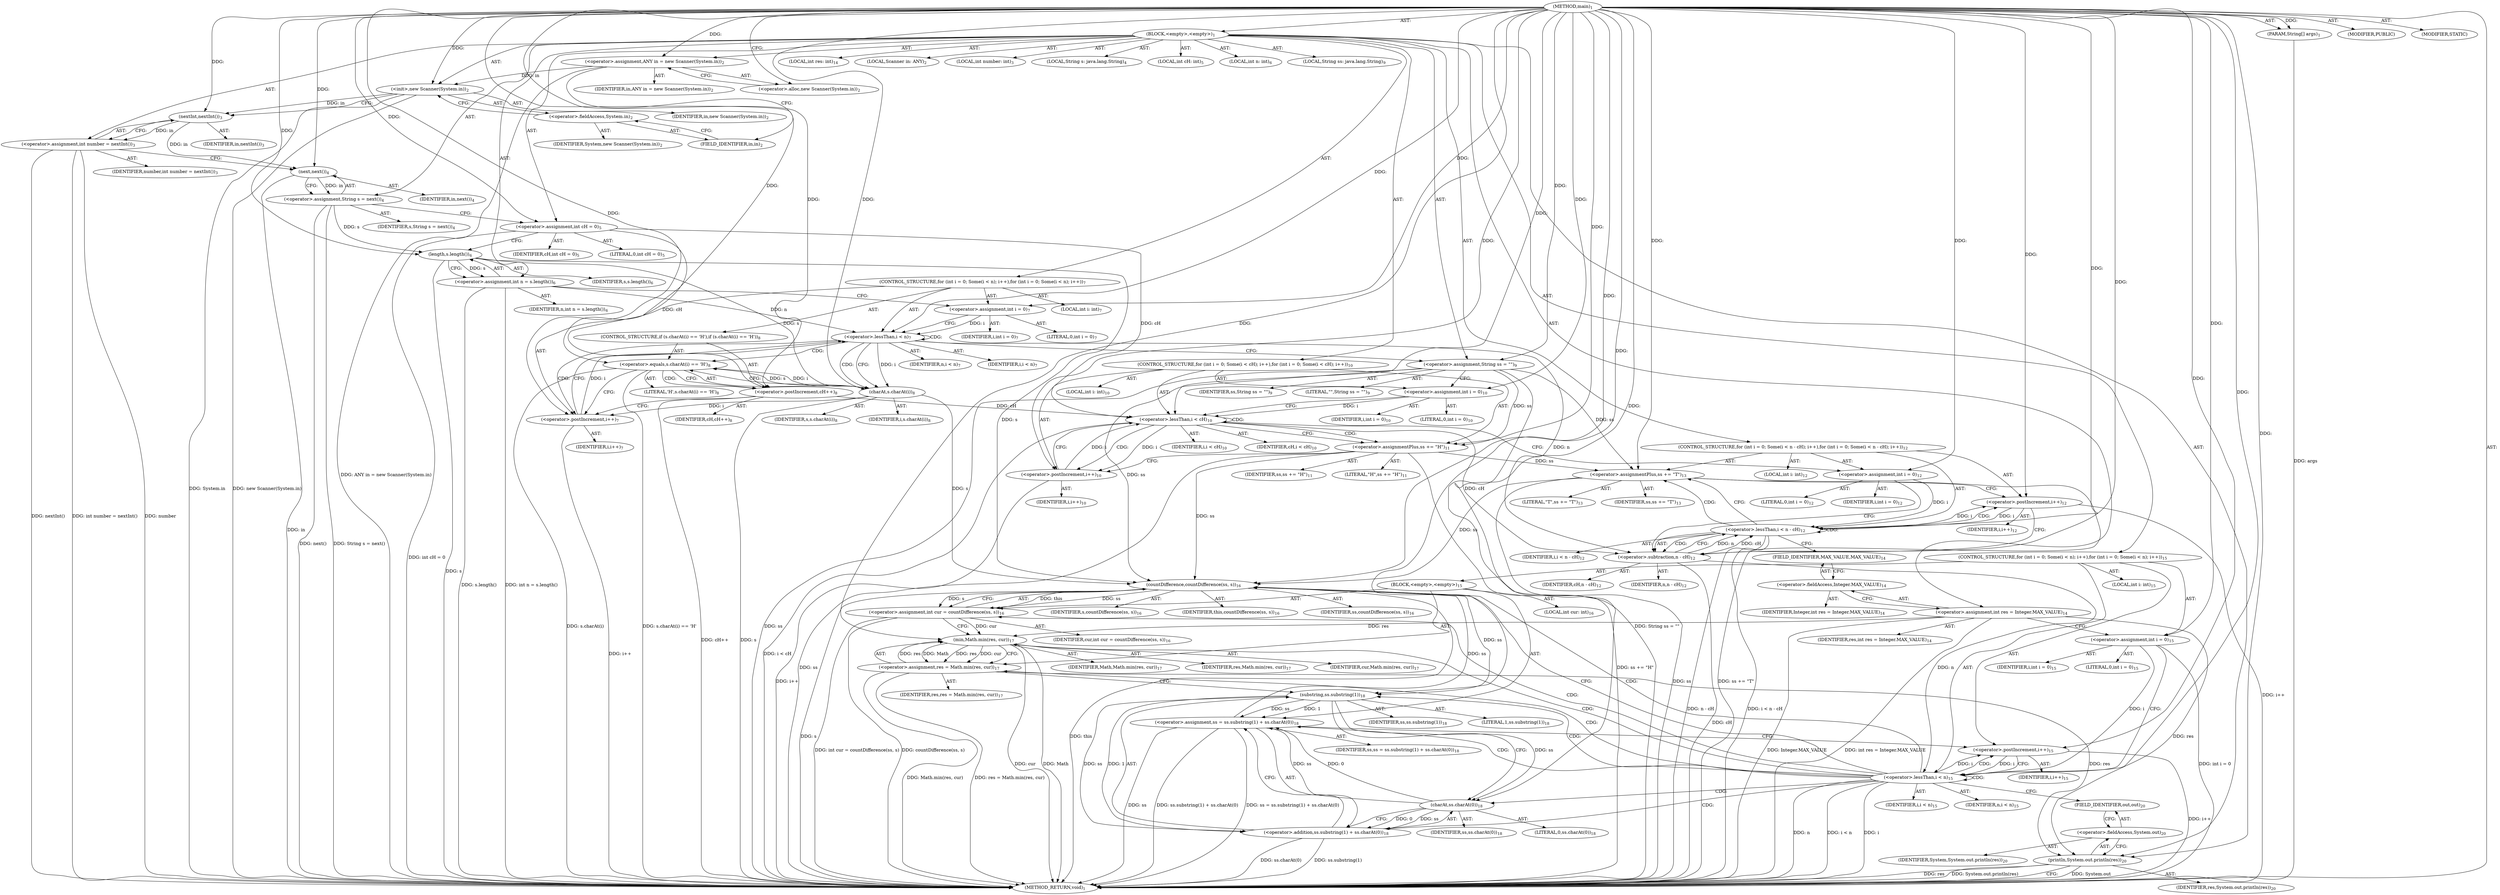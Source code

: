 digraph "main" {  
"19" [label = <(METHOD,main)<SUB>1</SUB>> ]
"20" [label = <(PARAM,String[] args)<SUB>1</SUB>> ]
"21" [label = <(BLOCK,&lt;empty&gt;,&lt;empty&gt;)<SUB>1</SUB>> ]
"4" [label = <(LOCAL,Scanner in: ANY)<SUB>2</SUB>> ]
"22" [label = <(&lt;operator&gt;.assignment,ANY in = new Scanner(System.in))<SUB>2</SUB>> ]
"23" [label = <(IDENTIFIER,in,ANY in = new Scanner(System.in))<SUB>2</SUB>> ]
"24" [label = <(&lt;operator&gt;.alloc,new Scanner(System.in))<SUB>2</SUB>> ]
"25" [label = <(&lt;init&gt;,new Scanner(System.in))<SUB>2</SUB>> ]
"3" [label = <(IDENTIFIER,in,new Scanner(System.in))<SUB>2</SUB>> ]
"26" [label = <(&lt;operator&gt;.fieldAccess,System.in)<SUB>2</SUB>> ]
"27" [label = <(IDENTIFIER,System,new Scanner(System.in))<SUB>2</SUB>> ]
"28" [label = <(FIELD_IDENTIFIER,in,in)<SUB>2</SUB>> ]
"29" [label = <(LOCAL,int number: int)<SUB>3</SUB>> ]
"30" [label = <(&lt;operator&gt;.assignment,int number = nextInt())<SUB>3</SUB>> ]
"31" [label = <(IDENTIFIER,number,int number = nextInt())<SUB>3</SUB>> ]
"32" [label = <(nextInt,nextInt())<SUB>3</SUB>> ]
"33" [label = <(IDENTIFIER,in,nextInt())<SUB>3</SUB>> ]
"34" [label = <(LOCAL,String s: java.lang.String)<SUB>4</SUB>> ]
"35" [label = <(&lt;operator&gt;.assignment,String s = next())<SUB>4</SUB>> ]
"36" [label = <(IDENTIFIER,s,String s = next())<SUB>4</SUB>> ]
"37" [label = <(next,next())<SUB>4</SUB>> ]
"38" [label = <(IDENTIFIER,in,next())<SUB>4</SUB>> ]
"39" [label = <(LOCAL,int cH: int)<SUB>5</SUB>> ]
"40" [label = <(&lt;operator&gt;.assignment,int cH = 0)<SUB>5</SUB>> ]
"41" [label = <(IDENTIFIER,cH,int cH = 0)<SUB>5</SUB>> ]
"42" [label = <(LITERAL,0,int cH = 0)<SUB>5</SUB>> ]
"43" [label = <(LOCAL,int n: int)<SUB>6</SUB>> ]
"44" [label = <(&lt;operator&gt;.assignment,int n = s.length())<SUB>6</SUB>> ]
"45" [label = <(IDENTIFIER,n,int n = s.length())<SUB>6</SUB>> ]
"46" [label = <(length,s.length())<SUB>6</SUB>> ]
"47" [label = <(IDENTIFIER,s,s.length())<SUB>6</SUB>> ]
"48" [label = <(CONTROL_STRUCTURE,for (int i = 0; Some(i &lt; n); i++),for (int i = 0; Some(i &lt; n); i++))<SUB>7</SUB>> ]
"49" [label = <(LOCAL,int i: int)<SUB>7</SUB>> ]
"50" [label = <(&lt;operator&gt;.assignment,int i = 0)<SUB>7</SUB>> ]
"51" [label = <(IDENTIFIER,i,int i = 0)<SUB>7</SUB>> ]
"52" [label = <(LITERAL,0,int i = 0)<SUB>7</SUB>> ]
"53" [label = <(&lt;operator&gt;.lessThan,i &lt; n)<SUB>7</SUB>> ]
"54" [label = <(IDENTIFIER,i,i &lt; n)<SUB>7</SUB>> ]
"55" [label = <(IDENTIFIER,n,i &lt; n)<SUB>7</SUB>> ]
"56" [label = <(&lt;operator&gt;.postIncrement,i++)<SUB>7</SUB>> ]
"57" [label = <(IDENTIFIER,i,i++)<SUB>7</SUB>> ]
"58" [label = <(CONTROL_STRUCTURE,if (s.charAt(i) == 'H'),if (s.charAt(i) == 'H'))<SUB>8</SUB>> ]
"59" [label = <(&lt;operator&gt;.equals,s.charAt(i) == 'H')<SUB>8</SUB>> ]
"60" [label = <(charAt,s.charAt(i))<SUB>8</SUB>> ]
"61" [label = <(IDENTIFIER,s,s.charAt(i))<SUB>8</SUB>> ]
"62" [label = <(IDENTIFIER,i,s.charAt(i))<SUB>8</SUB>> ]
"63" [label = <(LITERAL,'H',s.charAt(i) == 'H')<SUB>8</SUB>> ]
"64" [label = <(&lt;operator&gt;.postIncrement,cH++)<SUB>8</SUB>> ]
"65" [label = <(IDENTIFIER,cH,cH++)<SUB>8</SUB>> ]
"66" [label = <(LOCAL,String ss: java.lang.String)<SUB>9</SUB>> ]
"67" [label = <(&lt;operator&gt;.assignment,String ss = &quot;&quot;)<SUB>9</SUB>> ]
"68" [label = <(IDENTIFIER,ss,String ss = &quot;&quot;)<SUB>9</SUB>> ]
"69" [label = <(LITERAL,&quot;&quot;,String ss = &quot;&quot;)<SUB>9</SUB>> ]
"70" [label = <(CONTROL_STRUCTURE,for (int i = 0; Some(i &lt; cH); i++),for (int i = 0; Some(i &lt; cH); i++))<SUB>10</SUB>> ]
"71" [label = <(LOCAL,int i: int)<SUB>10</SUB>> ]
"72" [label = <(&lt;operator&gt;.assignment,int i = 0)<SUB>10</SUB>> ]
"73" [label = <(IDENTIFIER,i,int i = 0)<SUB>10</SUB>> ]
"74" [label = <(LITERAL,0,int i = 0)<SUB>10</SUB>> ]
"75" [label = <(&lt;operator&gt;.lessThan,i &lt; cH)<SUB>10</SUB>> ]
"76" [label = <(IDENTIFIER,i,i &lt; cH)<SUB>10</SUB>> ]
"77" [label = <(IDENTIFIER,cH,i &lt; cH)<SUB>10</SUB>> ]
"78" [label = <(&lt;operator&gt;.postIncrement,i++)<SUB>10</SUB>> ]
"79" [label = <(IDENTIFIER,i,i++)<SUB>10</SUB>> ]
"80" [label = <(&lt;operator&gt;.assignmentPlus,ss += &quot;H&quot;)<SUB>11</SUB>> ]
"81" [label = <(IDENTIFIER,ss,ss += &quot;H&quot;)<SUB>11</SUB>> ]
"82" [label = <(LITERAL,&quot;H&quot;,ss += &quot;H&quot;)<SUB>11</SUB>> ]
"83" [label = <(CONTROL_STRUCTURE,for (int i = 0; Some(i &lt; n - cH); i++),for (int i = 0; Some(i &lt; n - cH); i++))<SUB>12</SUB>> ]
"84" [label = <(LOCAL,int i: int)<SUB>12</SUB>> ]
"85" [label = <(&lt;operator&gt;.assignment,int i = 0)<SUB>12</SUB>> ]
"86" [label = <(IDENTIFIER,i,int i = 0)<SUB>12</SUB>> ]
"87" [label = <(LITERAL,0,int i = 0)<SUB>12</SUB>> ]
"88" [label = <(&lt;operator&gt;.lessThan,i &lt; n - cH)<SUB>12</SUB>> ]
"89" [label = <(IDENTIFIER,i,i &lt; n - cH)<SUB>12</SUB>> ]
"90" [label = <(&lt;operator&gt;.subtraction,n - cH)<SUB>12</SUB>> ]
"91" [label = <(IDENTIFIER,n,n - cH)<SUB>12</SUB>> ]
"92" [label = <(IDENTIFIER,cH,n - cH)<SUB>12</SUB>> ]
"93" [label = <(&lt;operator&gt;.postIncrement,i++)<SUB>12</SUB>> ]
"94" [label = <(IDENTIFIER,i,i++)<SUB>12</SUB>> ]
"95" [label = <(&lt;operator&gt;.assignmentPlus,ss += &quot;T&quot;)<SUB>13</SUB>> ]
"96" [label = <(IDENTIFIER,ss,ss += &quot;T&quot;)<SUB>13</SUB>> ]
"97" [label = <(LITERAL,&quot;T&quot;,ss += &quot;T&quot;)<SUB>13</SUB>> ]
"98" [label = <(LOCAL,int res: int)<SUB>14</SUB>> ]
"99" [label = <(&lt;operator&gt;.assignment,int res = Integer.MAX_VALUE)<SUB>14</SUB>> ]
"100" [label = <(IDENTIFIER,res,int res = Integer.MAX_VALUE)<SUB>14</SUB>> ]
"101" [label = <(&lt;operator&gt;.fieldAccess,Integer.MAX_VALUE)<SUB>14</SUB>> ]
"102" [label = <(IDENTIFIER,Integer,int res = Integer.MAX_VALUE)<SUB>14</SUB>> ]
"103" [label = <(FIELD_IDENTIFIER,MAX_VALUE,MAX_VALUE)<SUB>14</SUB>> ]
"104" [label = <(CONTROL_STRUCTURE,for (int i = 0; Some(i &lt; n); i++),for (int i = 0; Some(i &lt; n); i++))<SUB>15</SUB>> ]
"105" [label = <(LOCAL,int i: int)<SUB>15</SUB>> ]
"106" [label = <(&lt;operator&gt;.assignment,int i = 0)<SUB>15</SUB>> ]
"107" [label = <(IDENTIFIER,i,int i = 0)<SUB>15</SUB>> ]
"108" [label = <(LITERAL,0,int i = 0)<SUB>15</SUB>> ]
"109" [label = <(&lt;operator&gt;.lessThan,i &lt; n)<SUB>15</SUB>> ]
"110" [label = <(IDENTIFIER,i,i &lt; n)<SUB>15</SUB>> ]
"111" [label = <(IDENTIFIER,n,i &lt; n)<SUB>15</SUB>> ]
"112" [label = <(&lt;operator&gt;.postIncrement,i++)<SUB>15</SUB>> ]
"113" [label = <(IDENTIFIER,i,i++)<SUB>15</SUB>> ]
"114" [label = <(BLOCK,&lt;empty&gt;,&lt;empty&gt;)<SUB>15</SUB>> ]
"115" [label = <(LOCAL,int cur: int)<SUB>16</SUB>> ]
"116" [label = <(&lt;operator&gt;.assignment,int cur = countDifference(ss, s))<SUB>16</SUB>> ]
"117" [label = <(IDENTIFIER,cur,int cur = countDifference(ss, s))<SUB>16</SUB>> ]
"118" [label = <(countDifference,countDifference(ss, s))<SUB>16</SUB>> ]
"119" [label = <(IDENTIFIER,this,countDifference(ss, s))<SUB>16</SUB>> ]
"120" [label = <(IDENTIFIER,ss,countDifference(ss, s))<SUB>16</SUB>> ]
"121" [label = <(IDENTIFIER,s,countDifference(ss, s))<SUB>16</SUB>> ]
"122" [label = <(&lt;operator&gt;.assignment,res = Math.min(res, cur))<SUB>17</SUB>> ]
"123" [label = <(IDENTIFIER,res,res = Math.min(res, cur))<SUB>17</SUB>> ]
"124" [label = <(min,Math.min(res, cur))<SUB>17</SUB>> ]
"125" [label = <(IDENTIFIER,Math,Math.min(res, cur))<SUB>17</SUB>> ]
"126" [label = <(IDENTIFIER,res,Math.min(res, cur))<SUB>17</SUB>> ]
"127" [label = <(IDENTIFIER,cur,Math.min(res, cur))<SUB>17</SUB>> ]
"128" [label = <(&lt;operator&gt;.assignment,ss = ss.substring(1) + ss.charAt(0))<SUB>18</SUB>> ]
"129" [label = <(IDENTIFIER,ss,ss = ss.substring(1) + ss.charAt(0))<SUB>18</SUB>> ]
"130" [label = <(&lt;operator&gt;.addition,ss.substring(1) + ss.charAt(0))<SUB>18</SUB>> ]
"131" [label = <(substring,ss.substring(1))<SUB>18</SUB>> ]
"132" [label = <(IDENTIFIER,ss,ss.substring(1))<SUB>18</SUB>> ]
"133" [label = <(LITERAL,1,ss.substring(1))<SUB>18</SUB>> ]
"134" [label = <(charAt,ss.charAt(0))<SUB>18</SUB>> ]
"135" [label = <(IDENTIFIER,ss,ss.charAt(0))<SUB>18</SUB>> ]
"136" [label = <(LITERAL,0,ss.charAt(0))<SUB>18</SUB>> ]
"137" [label = <(println,System.out.println(res))<SUB>20</SUB>> ]
"138" [label = <(&lt;operator&gt;.fieldAccess,System.out)<SUB>20</SUB>> ]
"139" [label = <(IDENTIFIER,System,System.out.println(res))<SUB>20</SUB>> ]
"140" [label = <(FIELD_IDENTIFIER,out,out)<SUB>20</SUB>> ]
"141" [label = <(IDENTIFIER,res,System.out.println(res))<SUB>20</SUB>> ]
"142" [label = <(MODIFIER,PUBLIC)> ]
"143" [label = <(MODIFIER,STATIC)> ]
"144" [label = <(METHOD_RETURN,void)<SUB>1</SUB>> ]
  "19" -> "20"  [ label = "AST: "] 
  "19" -> "21"  [ label = "AST: "] 
  "19" -> "142"  [ label = "AST: "] 
  "19" -> "143"  [ label = "AST: "] 
  "19" -> "144"  [ label = "AST: "] 
  "21" -> "4"  [ label = "AST: "] 
  "21" -> "22"  [ label = "AST: "] 
  "21" -> "25"  [ label = "AST: "] 
  "21" -> "29"  [ label = "AST: "] 
  "21" -> "30"  [ label = "AST: "] 
  "21" -> "34"  [ label = "AST: "] 
  "21" -> "35"  [ label = "AST: "] 
  "21" -> "39"  [ label = "AST: "] 
  "21" -> "40"  [ label = "AST: "] 
  "21" -> "43"  [ label = "AST: "] 
  "21" -> "44"  [ label = "AST: "] 
  "21" -> "48"  [ label = "AST: "] 
  "21" -> "66"  [ label = "AST: "] 
  "21" -> "67"  [ label = "AST: "] 
  "21" -> "70"  [ label = "AST: "] 
  "21" -> "83"  [ label = "AST: "] 
  "21" -> "98"  [ label = "AST: "] 
  "21" -> "99"  [ label = "AST: "] 
  "21" -> "104"  [ label = "AST: "] 
  "21" -> "137"  [ label = "AST: "] 
  "22" -> "23"  [ label = "AST: "] 
  "22" -> "24"  [ label = "AST: "] 
  "25" -> "3"  [ label = "AST: "] 
  "25" -> "26"  [ label = "AST: "] 
  "26" -> "27"  [ label = "AST: "] 
  "26" -> "28"  [ label = "AST: "] 
  "30" -> "31"  [ label = "AST: "] 
  "30" -> "32"  [ label = "AST: "] 
  "32" -> "33"  [ label = "AST: "] 
  "35" -> "36"  [ label = "AST: "] 
  "35" -> "37"  [ label = "AST: "] 
  "37" -> "38"  [ label = "AST: "] 
  "40" -> "41"  [ label = "AST: "] 
  "40" -> "42"  [ label = "AST: "] 
  "44" -> "45"  [ label = "AST: "] 
  "44" -> "46"  [ label = "AST: "] 
  "46" -> "47"  [ label = "AST: "] 
  "48" -> "49"  [ label = "AST: "] 
  "48" -> "50"  [ label = "AST: "] 
  "48" -> "53"  [ label = "AST: "] 
  "48" -> "56"  [ label = "AST: "] 
  "48" -> "58"  [ label = "AST: "] 
  "50" -> "51"  [ label = "AST: "] 
  "50" -> "52"  [ label = "AST: "] 
  "53" -> "54"  [ label = "AST: "] 
  "53" -> "55"  [ label = "AST: "] 
  "56" -> "57"  [ label = "AST: "] 
  "58" -> "59"  [ label = "AST: "] 
  "58" -> "64"  [ label = "AST: "] 
  "59" -> "60"  [ label = "AST: "] 
  "59" -> "63"  [ label = "AST: "] 
  "60" -> "61"  [ label = "AST: "] 
  "60" -> "62"  [ label = "AST: "] 
  "64" -> "65"  [ label = "AST: "] 
  "67" -> "68"  [ label = "AST: "] 
  "67" -> "69"  [ label = "AST: "] 
  "70" -> "71"  [ label = "AST: "] 
  "70" -> "72"  [ label = "AST: "] 
  "70" -> "75"  [ label = "AST: "] 
  "70" -> "78"  [ label = "AST: "] 
  "70" -> "80"  [ label = "AST: "] 
  "72" -> "73"  [ label = "AST: "] 
  "72" -> "74"  [ label = "AST: "] 
  "75" -> "76"  [ label = "AST: "] 
  "75" -> "77"  [ label = "AST: "] 
  "78" -> "79"  [ label = "AST: "] 
  "80" -> "81"  [ label = "AST: "] 
  "80" -> "82"  [ label = "AST: "] 
  "83" -> "84"  [ label = "AST: "] 
  "83" -> "85"  [ label = "AST: "] 
  "83" -> "88"  [ label = "AST: "] 
  "83" -> "93"  [ label = "AST: "] 
  "83" -> "95"  [ label = "AST: "] 
  "85" -> "86"  [ label = "AST: "] 
  "85" -> "87"  [ label = "AST: "] 
  "88" -> "89"  [ label = "AST: "] 
  "88" -> "90"  [ label = "AST: "] 
  "90" -> "91"  [ label = "AST: "] 
  "90" -> "92"  [ label = "AST: "] 
  "93" -> "94"  [ label = "AST: "] 
  "95" -> "96"  [ label = "AST: "] 
  "95" -> "97"  [ label = "AST: "] 
  "99" -> "100"  [ label = "AST: "] 
  "99" -> "101"  [ label = "AST: "] 
  "101" -> "102"  [ label = "AST: "] 
  "101" -> "103"  [ label = "AST: "] 
  "104" -> "105"  [ label = "AST: "] 
  "104" -> "106"  [ label = "AST: "] 
  "104" -> "109"  [ label = "AST: "] 
  "104" -> "112"  [ label = "AST: "] 
  "104" -> "114"  [ label = "AST: "] 
  "106" -> "107"  [ label = "AST: "] 
  "106" -> "108"  [ label = "AST: "] 
  "109" -> "110"  [ label = "AST: "] 
  "109" -> "111"  [ label = "AST: "] 
  "112" -> "113"  [ label = "AST: "] 
  "114" -> "115"  [ label = "AST: "] 
  "114" -> "116"  [ label = "AST: "] 
  "114" -> "122"  [ label = "AST: "] 
  "114" -> "128"  [ label = "AST: "] 
  "116" -> "117"  [ label = "AST: "] 
  "116" -> "118"  [ label = "AST: "] 
  "118" -> "119"  [ label = "AST: "] 
  "118" -> "120"  [ label = "AST: "] 
  "118" -> "121"  [ label = "AST: "] 
  "122" -> "123"  [ label = "AST: "] 
  "122" -> "124"  [ label = "AST: "] 
  "124" -> "125"  [ label = "AST: "] 
  "124" -> "126"  [ label = "AST: "] 
  "124" -> "127"  [ label = "AST: "] 
  "128" -> "129"  [ label = "AST: "] 
  "128" -> "130"  [ label = "AST: "] 
  "130" -> "131"  [ label = "AST: "] 
  "130" -> "134"  [ label = "AST: "] 
  "131" -> "132"  [ label = "AST: "] 
  "131" -> "133"  [ label = "AST: "] 
  "134" -> "135"  [ label = "AST: "] 
  "134" -> "136"  [ label = "AST: "] 
  "137" -> "138"  [ label = "AST: "] 
  "137" -> "141"  [ label = "AST: "] 
  "138" -> "139"  [ label = "AST: "] 
  "138" -> "140"  [ label = "AST: "] 
  "22" -> "28"  [ label = "CFG: "] 
  "25" -> "32"  [ label = "CFG: "] 
  "30" -> "37"  [ label = "CFG: "] 
  "35" -> "40"  [ label = "CFG: "] 
  "40" -> "46"  [ label = "CFG: "] 
  "44" -> "50"  [ label = "CFG: "] 
  "67" -> "72"  [ label = "CFG: "] 
  "99" -> "106"  [ label = "CFG: "] 
  "137" -> "144"  [ label = "CFG: "] 
  "24" -> "22"  [ label = "CFG: "] 
  "26" -> "25"  [ label = "CFG: "] 
  "32" -> "30"  [ label = "CFG: "] 
  "37" -> "35"  [ label = "CFG: "] 
  "46" -> "44"  [ label = "CFG: "] 
  "50" -> "53"  [ label = "CFG: "] 
  "53" -> "60"  [ label = "CFG: "] 
  "53" -> "67"  [ label = "CFG: "] 
  "56" -> "53"  [ label = "CFG: "] 
  "72" -> "75"  [ label = "CFG: "] 
  "75" -> "80"  [ label = "CFG: "] 
  "75" -> "85"  [ label = "CFG: "] 
  "78" -> "75"  [ label = "CFG: "] 
  "80" -> "78"  [ label = "CFG: "] 
  "85" -> "90"  [ label = "CFG: "] 
  "88" -> "95"  [ label = "CFG: "] 
  "88" -> "103"  [ label = "CFG: "] 
  "93" -> "90"  [ label = "CFG: "] 
  "95" -> "93"  [ label = "CFG: "] 
  "101" -> "99"  [ label = "CFG: "] 
  "106" -> "109"  [ label = "CFG: "] 
  "109" -> "118"  [ label = "CFG: "] 
  "109" -> "140"  [ label = "CFG: "] 
  "112" -> "109"  [ label = "CFG: "] 
  "138" -> "137"  [ label = "CFG: "] 
  "28" -> "26"  [ label = "CFG: "] 
  "59" -> "64"  [ label = "CFG: "] 
  "59" -> "56"  [ label = "CFG: "] 
  "64" -> "56"  [ label = "CFG: "] 
  "90" -> "88"  [ label = "CFG: "] 
  "103" -> "101"  [ label = "CFG: "] 
  "116" -> "124"  [ label = "CFG: "] 
  "122" -> "131"  [ label = "CFG: "] 
  "128" -> "112"  [ label = "CFG: "] 
  "140" -> "138"  [ label = "CFG: "] 
  "60" -> "59"  [ label = "CFG: "] 
  "118" -> "116"  [ label = "CFG: "] 
  "124" -> "122"  [ label = "CFG: "] 
  "130" -> "128"  [ label = "CFG: "] 
  "131" -> "134"  [ label = "CFG: "] 
  "134" -> "130"  [ label = "CFG: "] 
  "19" -> "24"  [ label = "CFG: "] 
  "20" -> "144"  [ label = "DDG: args"] 
  "22" -> "144"  [ label = "DDG: ANY in = new Scanner(System.in)"] 
  "25" -> "144"  [ label = "DDG: System.in"] 
  "25" -> "144"  [ label = "DDG: new Scanner(System.in)"] 
  "30" -> "144"  [ label = "DDG: number"] 
  "30" -> "144"  [ label = "DDG: nextInt()"] 
  "30" -> "144"  [ label = "DDG: int number = nextInt()"] 
  "37" -> "144"  [ label = "DDG: in"] 
  "35" -> "144"  [ label = "DDG: next()"] 
  "35" -> "144"  [ label = "DDG: String s = next()"] 
  "40" -> "144"  [ label = "DDG: int cH = 0"] 
  "46" -> "144"  [ label = "DDG: s"] 
  "44" -> "144"  [ label = "DDG: s.length()"] 
  "44" -> "144"  [ label = "DDG: int n = s.length()"] 
  "67" -> "144"  [ label = "DDG: ss"] 
  "67" -> "144"  [ label = "DDG: String ss = &quot;&quot;"] 
  "75" -> "144"  [ label = "DDG: i &lt; cH"] 
  "90" -> "144"  [ label = "DDG: cH"] 
  "88" -> "144"  [ label = "DDG: n - cH"] 
  "88" -> "144"  [ label = "DDG: i &lt; n - cH"] 
  "99" -> "144"  [ label = "DDG: Integer.MAX_VALUE"] 
  "99" -> "144"  [ label = "DDG: int res = Integer.MAX_VALUE"] 
  "106" -> "144"  [ label = "DDG: int i = 0"] 
  "109" -> "144"  [ label = "DDG: i"] 
  "109" -> "144"  [ label = "DDG: n"] 
  "109" -> "144"  [ label = "DDG: i &lt; n"] 
  "137" -> "144"  [ label = "DDG: System.out"] 
  "137" -> "144"  [ label = "DDG: res"] 
  "137" -> "144"  [ label = "DDG: System.out.println(res)"] 
  "118" -> "144"  [ label = "DDG: s"] 
  "116" -> "144"  [ label = "DDG: countDifference(ss, s)"] 
  "116" -> "144"  [ label = "DDG: int cur = countDifference(ss, s)"] 
  "124" -> "144"  [ label = "DDG: cur"] 
  "122" -> "144"  [ label = "DDG: Math.min(res, cur)"] 
  "122" -> "144"  [ label = "DDG: res = Math.min(res, cur)"] 
  "128" -> "144"  [ label = "DDG: ss"] 
  "130" -> "144"  [ label = "DDG: ss.substring(1)"] 
  "130" -> "144"  [ label = "DDG: ss.charAt(0)"] 
  "128" -> "144"  [ label = "DDG: ss.substring(1) + ss.charAt(0)"] 
  "128" -> "144"  [ label = "DDG: ss = ss.substring(1) + ss.charAt(0)"] 
  "112" -> "144"  [ label = "DDG: i++"] 
  "95" -> "144"  [ label = "DDG: ss"] 
  "95" -> "144"  [ label = "DDG: ss += &quot;T&quot;"] 
  "93" -> "144"  [ label = "DDG: i++"] 
  "80" -> "144"  [ label = "DDG: ss"] 
  "80" -> "144"  [ label = "DDG: ss += &quot;H&quot;"] 
  "78" -> "144"  [ label = "DDG: i++"] 
  "60" -> "144"  [ label = "DDG: s"] 
  "59" -> "144"  [ label = "DDG: s.charAt(i)"] 
  "59" -> "144"  [ label = "DDG: s.charAt(i) == 'H'"] 
  "64" -> "144"  [ label = "DDG: cH++"] 
  "56" -> "144"  [ label = "DDG: i++"] 
  "124" -> "144"  [ label = "DDG: Math"] 
  "118" -> "144"  [ label = "DDG: this"] 
  "19" -> "20"  [ label = "DDG: "] 
  "19" -> "22"  [ label = "DDG: "] 
  "32" -> "30"  [ label = "DDG: in"] 
  "37" -> "35"  [ label = "DDG: in"] 
  "19" -> "40"  [ label = "DDG: "] 
  "46" -> "44"  [ label = "DDG: s"] 
  "19" -> "67"  [ label = "DDG: "] 
  "22" -> "25"  [ label = "DDG: in"] 
  "19" -> "25"  [ label = "DDG: "] 
  "19" -> "50"  [ label = "DDG: "] 
  "19" -> "72"  [ label = "DDG: "] 
  "19" -> "80"  [ label = "DDG: "] 
  "19" -> "85"  [ label = "DDG: "] 
  "19" -> "95"  [ label = "DDG: "] 
  "19" -> "106"  [ label = "DDG: "] 
  "99" -> "137"  [ label = "DDG: res"] 
  "122" -> "137"  [ label = "DDG: res"] 
  "19" -> "137"  [ label = "DDG: "] 
  "25" -> "32"  [ label = "DDG: in"] 
  "19" -> "32"  [ label = "DDG: "] 
  "32" -> "37"  [ label = "DDG: in"] 
  "19" -> "37"  [ label = "DDG: "] 
  "35" -> "46"  [ label = "DDG: s"] 
  "19" -> "46"  [ label = "DDG: "] 
  "50" -> "53"  [ label = "DDG: i"] 
  "56" -> "53"  [ label = "DDG: i"] 
  "19" -> "53"  [ label = "DDG: "] 
  "44" -> "53"  [ label = "DDG: n"] 
  "60" -> "56"  [ label = "DDG: i"] 
  "19" -> "56"  [ label = "DDG: "] 
  "72" -> "75"  [ label = "DDG: i"] 
  "78" -> "75"  [ label = "DDG: i"] 
  "19" -> "75"  [ label = "DDG: "] 
  "40" -> "75"  [ label = "DDG: cH"] 
  "64" -> "75"  [ label = "DDG: cH"] 
  "75" -> "78"  [ label = "DDG: i"] 
  "19" -> "78"  [ label = "DDG: "] 
  "67" -> "80"  [ label = "DDG: ss"] 
  "85" -> "88"  [ label = "DDG: i"] 
  "93" -> "88"  [ label = "DDG: i"] 
  "19" -> "88"  [ label = "DDG: "] 
  "90" -> "88"  [ label = "DDG: n"] 
  "90" -> "88"  [ label = "DDG: cH"] 
  "88" -> "93"  [ label = "DDG: i"] 
  "19" -> "93"  [ label = "DDG: "] 
  "67" -> "95"  [ label = "DDG: ss"] 
  "80" -> "95"  [ label = "DDG: ss"] 
  "106" -> "109"  [ label = "DDG: i"] 
  "112" -> "109"  [ label = "DDG: i"] 
  "19" -> "109"  [ label = "DDG: "] 
  "90" -> "109"  [ label = "DDG: n"] 
  "109" -> "112"  [ label = "DDG: i"] 
  "19" -> "112"  [ label = "DDG: "] 
  "118" -> "116"  [ label = "DDG: this"] 
  "118" -> "116"  [ label = "DDG: ss"] 
  "118" -> "116"  [ label = "DDG: s"] 
  "124" -> "122"  [ label = "DDG: Math"] 
  "124" -> "122"  [ label = "DDG: res"] 
  "124" -> "122"  [ label = "DDG: cur"] 
  "131" -> "128"  [ label = "DDG: ss"] 
  "131" -> "128"  [ label = "DDG: 1"] 
  "134" -> "128"  [ label = "DDG: ss"] 
  "134" -> "128"  [ label = "DDG: 0"] 
  "60" -> "59"  [ label = "DDG: s"] 
  "60" -> "59"  [ label = "DDG: i"] 
  "19" -> "59"  [ label = "DDG: "] 
  "40" -> "64"  [ label = "DDG: cH"] 
  "19" -> "64"  [ label = "DDG: "] 
  "53" -> "90"  [ label = "DDG: n"] 
  "19" -> "90"  [ label = "DDG: "] 
  "75" -> "90"  [ label = "DDG: cH"] 
  "46" -> "60"  [ label = "DDG: s"] 
  "19" -> "60"  [ label = "DDG: "] 
  "53" -> "60"  [ label = "DDG: i"] 
  "19" -> "118"  [ label = "DDG: "] 
  "67" -> "118"  [ label = "DDG: ss"] 
  "128" -> "118"  [ label = "DDG: ss"] 
  "95" -> "118"  [ label = "DDG: ss"] 
  "80" -> "118"  [ label = "DDG: ss"] 
  "46" -> "118"  [ label = "DDG: s"] 
  "60" -> "118"  [ label = "DDG: s"] 
  "19" -> "124"  [ label = "DDG: "] 
  "99" -> "124"  [ label = "DDG: res"] 
  "122" -> "124"  [ label = "DDG: res"] 
  "116" -> "124"  [ label = "DDG: cur"] 
  "131" -> "130"  [ label = "DDG: ss"] 
  "131" -> "130"  [ label = "DDG: 1"] 
  "134" -> "130"  [ label = "DDG: ss"] 
  "134" -> "130"  [ label = "DDG: 0"] 
  "118" -> "131"  [ label = "DDG: ss"] 
  "19" -> "131"  [ label = "DDG: "] 
  "131" -> "134"  [ label = "DDG: ss"] 
  "19" -> "134"  [ label = "DDG: "] 
  "53" -> "60"  [ label = "CDG: "] 
  "53" -> "56"  [ label = "CDG: "] 
  "53" -> "59"  [ label = "CDG: "] 
  "53" -> "53"  [ label = "CDG: "] 
  "75" -> "75"  [ label = "CDG: "] 
  "75" -> "80"  [ label = "CDG: "] 
  "75" -> "78"  [ label = "CDG: "] 
  "88" -> "95"  [ label = "CDG: "] 
  "88" -> "93"  [ label = "CDG: "] 
  "88" -> "90"  [ label = "CDG: "] 
  "88" -> "88"  [ label = "CDG: "] 
  "109" -> "116"  [ label = "CDG: "] 
  "109" -> "122"  [ label = "CDG: "] 
  "109" -> "128"  [ label = "CDG: "] 
  "109" -> "131"  [ label = "CDG: "] 
  "109" -> "112"  [ label = "CDG: "] 
  "109" -> "134"  [ label = "CDG: "] 
  "109" -> "130"  [ label = "CDG: "] 
  "109" -> "118"  [ label = "CDG: "] 
  "109" -> "124"  [ label = "CDG: "] 
  "109" -> "109"  [ label = "CDG: "] 
  "59" -> "64"  [ label = "CDG: "] 
}
